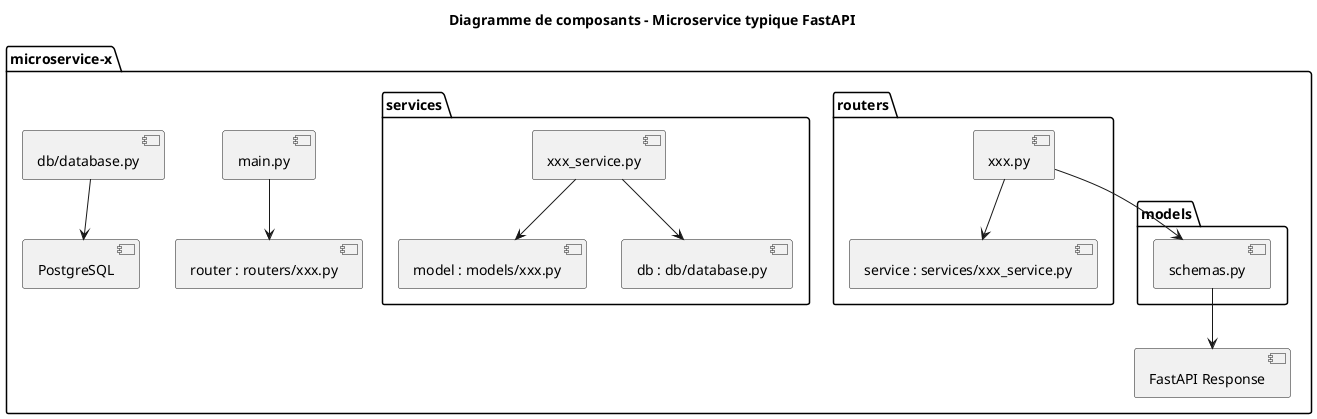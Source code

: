 @startuml
title Diagramme de composants – Microservice typique FastAPI

package "microservice-x" {
  [main.py] --> [router : routers/xxx.py]

  package "routers" {
    [xxx.py] --> [service : services/xxx_service.py]
  }

  package "services" {
    [xxx_service.py] --> [model : models/xxx.py]
    [xxx_service.py] --> [db : db/database.py]
  }

  package "models" {
    [xxx.py] --> [schemas.py]
  }

  [schemas.py] --> [FastAPI Response]
  [db/database.py] --> [PostgreSQL]
}

@enduml
